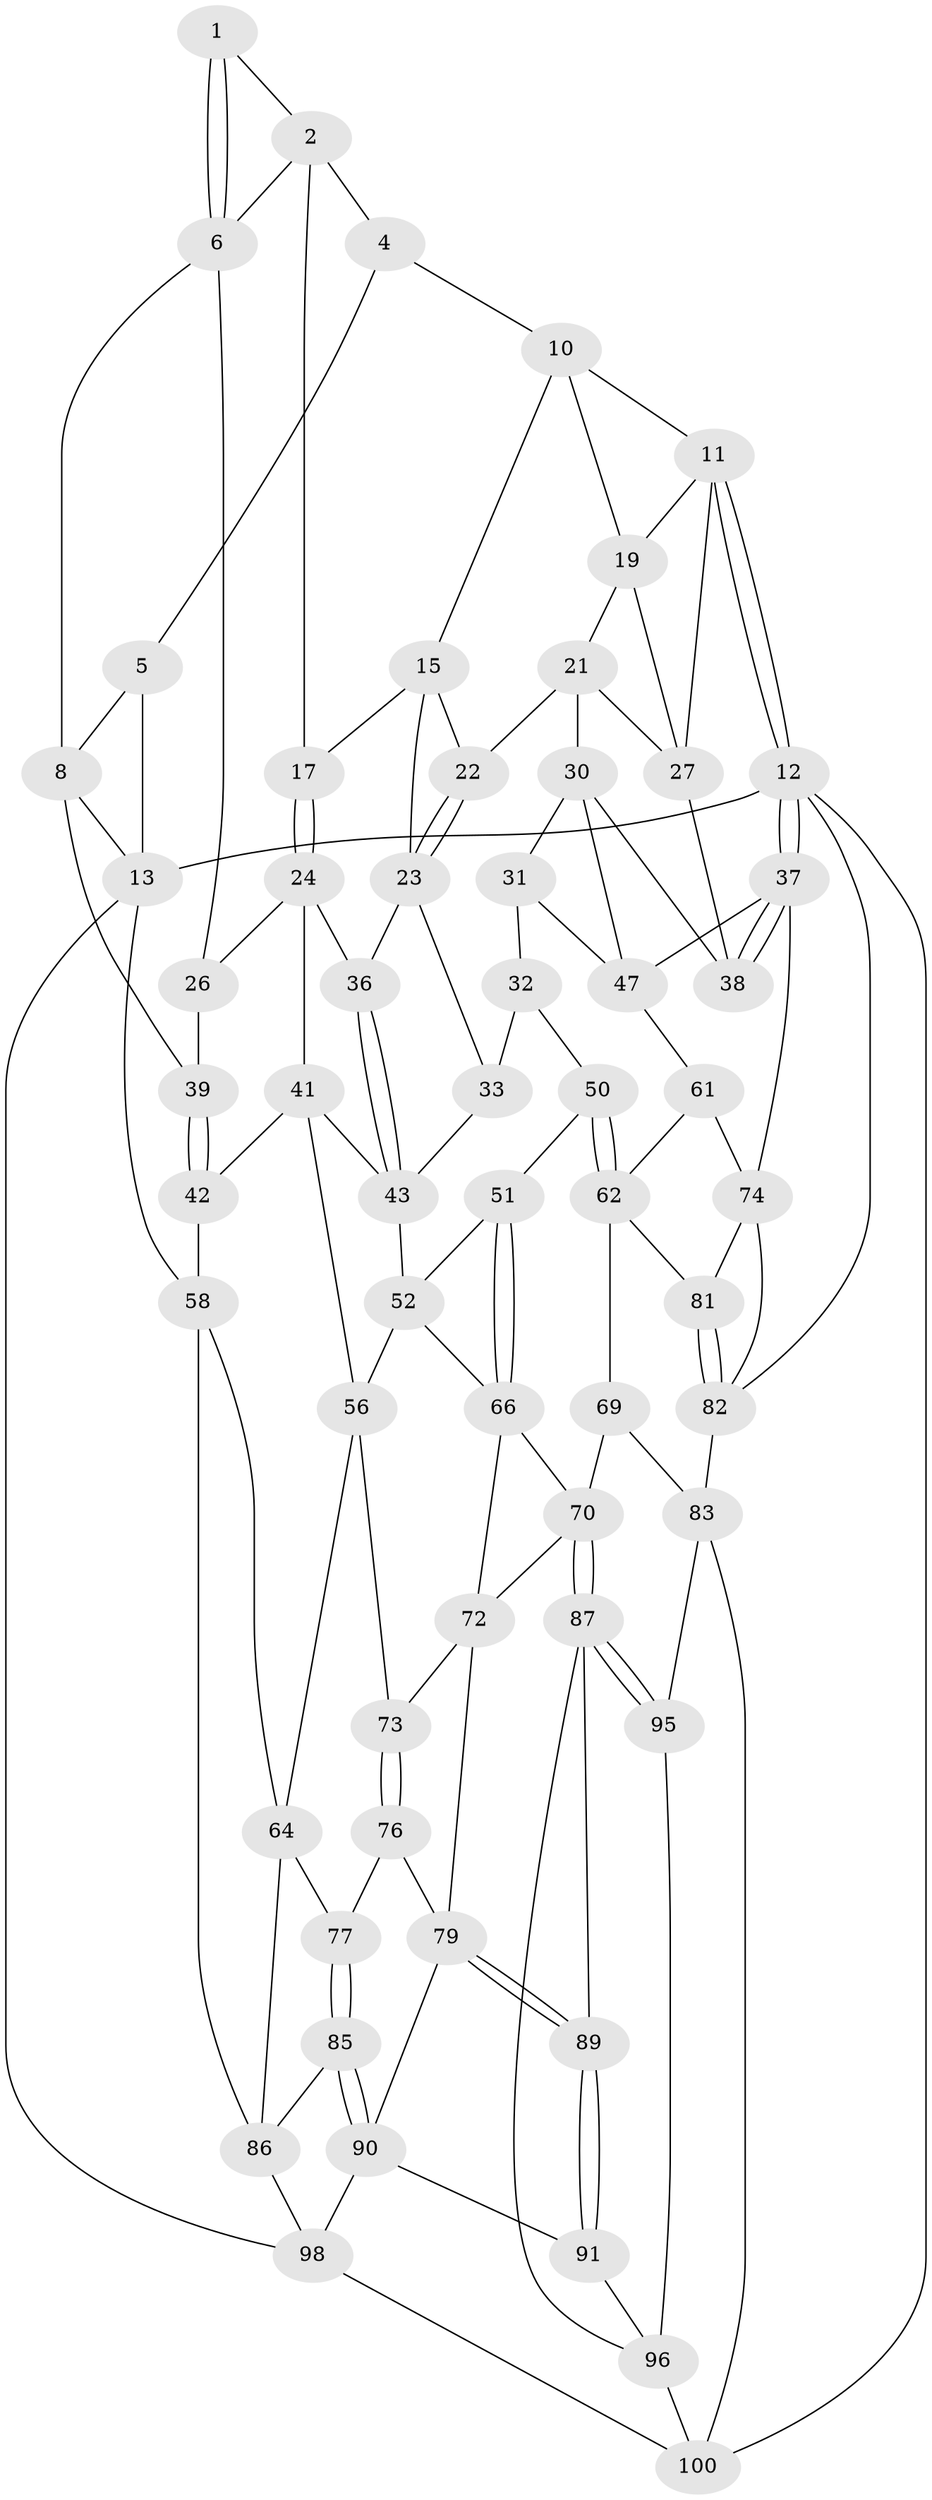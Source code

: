 // Generated by graph-tools (version 1.1) at 2025/24/03/03/25 07:24:36]
// undirected, 61 vertices, 128 edges
graph export_dot {
graph [start="1"]
  node [color=gray90,style=filled];
  1 [pos="+0.1886386350210455+0"];
  2 [pos="+0.2728941873397545+0.11010715966078267",super="+3"];
  4 [pos="+0.41028744437332654+0"];
  5 [pos="+0.17911252055391869+0",super="+9"];
  6 [pos="+0.19108943030410874+0.12533909913424846",super="+7"];
  8 [pos="+0.11421910835959125+0.1301308211047896",super="+28"];
  10 [pos="+0.5905727315155682+0",super="+14"];
  11 [pos="+1+0",super="+18"];
  12 [pos="+1+0",super="+94"];
  13 [pos="+0+0",super="+60"];
  15 [pos="+0.540962254427058+0.08495414160789459",super="+16"];
  17 [pos="+0.3853819336930819+0.1573192106985869"];
  19 [pos="+0.6590199212760467+0.052943304956728256",super="+20"];
  21 [pos="+0.642490412933111+0.1695899970001653",super="+29"];
  22 [pos="+0.5938126050902448+0.1646047187458546"];
  23 [pos="+0.5216560603513621+0.18892880529523295",super="+34"];
  24 [pos="+0.3682001082135011+0.22837624122682423",super="+25"];
  26 [pos="+0.14424449585953303+0.1944149621849188"];
  27 [pos="+0.8509140131095715+0.1754158663049602",super="+35"];
  30 [pos="+0.6528624875424297+0.3400875151502957",super="+45"];
  31 [pos="+0.6506315001931781+0.3424951543035422",super="+48"];
  32 [pos="+0.646759835815427+0.3447471082277023",super="+49"];
  33 [pos="+0.6299700750216402+0.3470916167910811"];
  36 [pos="+0.4242025231763089+0.27930323099298443"];
  37 [pos="+1+0.31131761968644167",super="+53"];
  38 [pos="+1+0.312867533301354"];
  39 [pos="+0.09599065903836702+0.2541339281454832",super="+40"];
  41 [pos="+0.24943682392200733+0.4440093701191372",super="+44"];
  42 [pos="+0.1445116020257181+0.45181071014429275",super="+57"];
  43 [pos="+0.4428077670721561+0.42550548618230816",super="+46"];
  47 [pos="+0.8839935576843942+0.4749503518550545",super="+54"];
  50 [pos="+0.7002969628690044+0.5827225777806926"];
  51 [pos="+0.6891594259619884+0.5838963066280265"];
  52 [pos="+0.529352683986534+0.5592940055485256",super="+55"];
  56 [pos="+0.31976888591207603+0.5737309068587227",super="+63"];
  58 [pos="+0+0.6505473570696856",super="+59"];
  61 [pos="+0.8594644847051488+0.6195328690916395"];
  62 [pos="+0.7543279431549521+0.6453389301711332",super="+68"];
  64 [pos="+0.17680863416950168+0.6977971776261903",super="+65"];
  66 [pos="+0.5673338575494776+0.7187432357085878",super="+67"];
  69 [pos="+0.7226141617163716+0.715029532297011"];
  70 [pos="+0.6194857152362059+0.7911384307316586",super="+71"];
  72 [pos="+0.4294248562209932+0.7034832440563382",super="+78"];
  73 [pos="+0.34278079601036815+0.6676997675763959"];
  74 [pos="+1+0.709747092206659",super="+75"];
  76 [pos="+0.3188595350801494+0.7634427381824765"];
  77 [pos="+0.2866845357449812+0.7608731794331006"];
  79 [pos="+0.42863872358927513+0.7929527597487174",super="+80"];
  81 [pos="+0.8658705799697278+0.8357983810345961"];
  82 [pos="+0.873673339190776+0.8704973957997046",super="+93"];
  83 [pos="+0.8405590942994271+0.9031722324760914",super="+84"];
  85 [pos="+0.19955505802036952+0.8268448658516743"];
  86 [pos="+0.15187595404598608+0.8244536695087735",super="+97"];
  87 [pos="+0.6152172654606504+0.8624408609591773",super="+88"];
  89 [pos="+0.4447635056640738+0.8354397734326959"];
  90 [pos="+0.3063300990386099+0.8785643166652746",super="+92"];
  91 [pos="+0.40502616861879936+0.8955405251813242"];
  95 [pos="+0.6228918794350671+0.8815158024764789"];
  96 [pos="+0.4533419501751092+0.9337104175779486",super="+99"];
  98 [pos="+0.23042056631149502+1",super="+101"];
  100 [pos="+0.5620697692274231+1",super="+102"];
  1 -- 2;
  1 -- 6;
  1 -- 6;
  2 -- 6;
  2 -- 17;
  2 -- 4;
  4 -- 5;
  4 -- 10;
  5 -- 8;
  5 -- 13;
  6 -- 8;
  6 -- 26;
  8 -- 13;
  8 -- 39;
  10 -- 11;
  10 -- 19;
  10 -- 15;
  11 -- 12;
  11 -- 12;
  11 -- 27;
  11 -- 19;
  12 -- 13 [weight=2];
  12 -- 37;
  12 -- 37;
  12 -- 82;
  12 -- 100;
  13 -- 58;
  13 -- 98;
  15 -- 22;
  15 -- 17;
  15 -- 23;
  17 -- 24;
  17 -- 24;
  19 -- 27;
  19 -- 21;
  21 -- 22;
  21 -- 30;
  21 -- 27;
  22 -- 23;
  22 -- 23;
  23 -- 33;
  23 -- 36;
  24 -- 36;
  24 -- 41;
  24 -- 26;
  26 -- 39;
  27 -- 38;
  30 -- 31;
  30 -- 38;
  30 -- 47;
  31 -- 32 [weight=2];
  31 -- 47;
  32 -- 33;
  32 -- 50;
  33 -- 43;
  36 -- 43;
  36 -- 43;
  37 -- 38;
  37 -- 38;
  37 -- 74;
  37 -- 47;
  39 -- 42 [weight=2];
  39 -- 42;
  41 -- 42;
  41 -- 56;
  41 -- 43;
  42 -- 58;
  43 -- 52;
  47 -- 61;
  50 -- 51;
  50 -- 62;
  50 -- 62;
  51 -- 52;
  51 -- 66;
  51 -- 66;
  52 -- 56;
  52 -- 66;
  56 -- 73;
  56 -- 64;
  58 -- 86;
  58 -- 64;
  61 -- 62;
  61 -- 74;
  62 -- 81;
  62 -- 69;
  64 -- 77;
  64 -- 86;
  66 -- 72;
  66 -- 70;
  69 -- 70;
  69 -- 83;
  70 -- 87;
  70 -- 87;
  70 -- 72;
  72 -- 73;
  72 -- 79;
  73 -- 76;
  73 -- 76;
  74 -- 81;
  74 -- 82;
  76 -- 77;
  76 -- 79;
  77 -- 85;
  77 -- 85;
  79 -- 89;
  79 -- 89;
  79 -- 90;
  81 -- 82;
  81 -- 82;
  82 -- 83;
  83 -- 95;
  83 -- 100;
  85 -- 86;
  85 -- 90;
  85 -- 90;
  86 -- 98;
  87 -- 95;
  87 -- 95;
  87 -- 96;
  87 -- 89;
  89 -- 91;
  89 -- 91;
  90 -- 91;
  90 -- 98;
  91 -- 96;
  95 -- 96;
  96 -- 100;
  98 -- 100;
}
